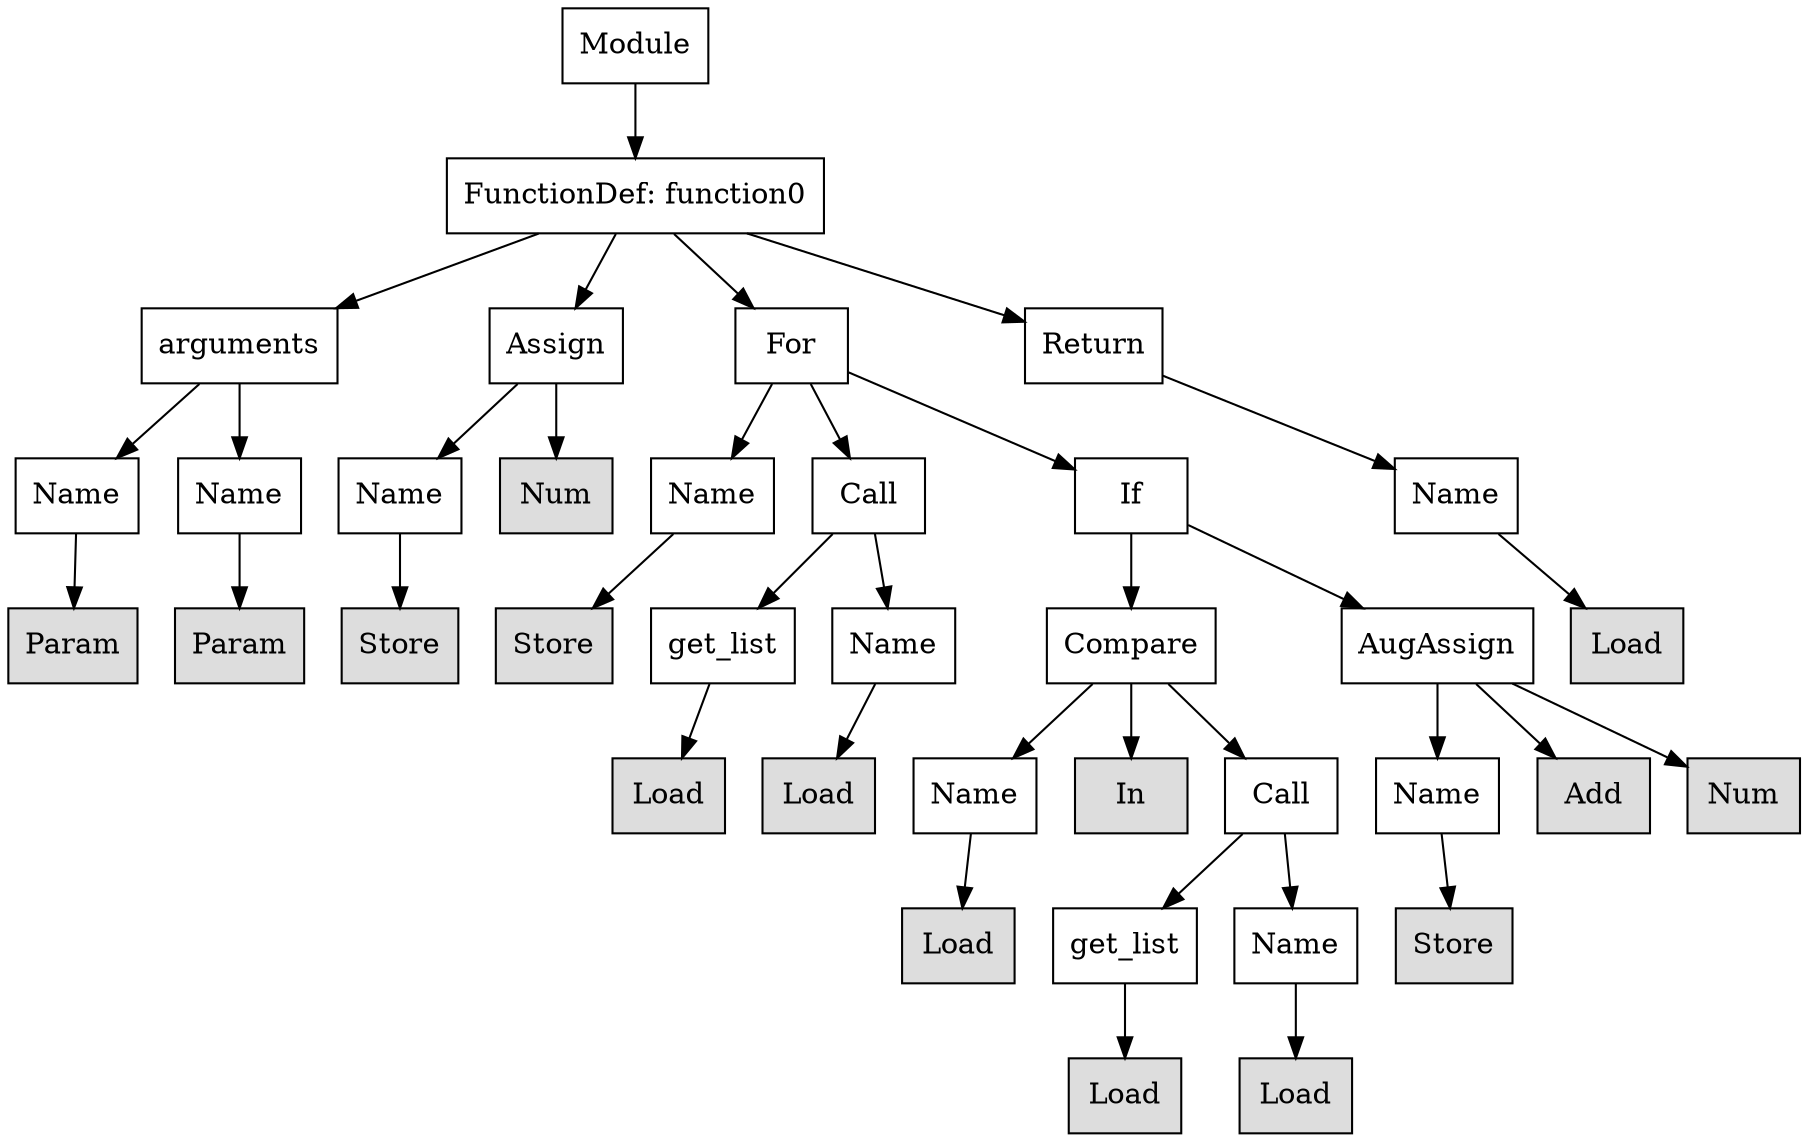 digraph G {
n0 [shape=rect, label="Module"];
n1 [shape=rect, label="FunctionDef: function0"];
n2 [shape=rect, label="arguments"];
n3 [shape=rect, label="Assign"];
n4 [shape=rect, label="For"];
n5 [shape=rect, label="Return"];
n6 [shape=rect, label="Name"];
n7 [shape=rect, label="Name"];
n8 [shape=rect, label="Name"];
n9 [shape=rect, label="Num" style="filled" fillcolor="#dddddd"];
n10 [shape=rect, label="Name"];
n11 [shape=rect, label="Call"];
n12 [shape=rect, label="If"];
n13 [shape=rect, label="Name"];
n14 [shape=rect, label="Param" style="filled" fillcolor="#dddddd"];
n15 [shape=rect, label="Param" style="filled" fillcolor="#dddddd"];
n16 [shape=rect, label="Store" style="filled" fillcolor="#dddddd"];
n17 [shape=rect, label="Store" style="filled" fillcolor="#dddddd"];
n18 [shape=rect, label="get_list"];
n19 [shape=rect, label="Name"];
n20 [shape=rect, label="Compare"];
n21 [shape=rect, label="AugAssign"];
n22 [shape=rect, label="Load" style="filled" fillcolor="#dddddd"];
n23 [shape=rect, label="Load" style="filled" fillcolor="#dddddd"];
n24 [shape=rect, label="Load" style="filled" fillcolor="#dddddd"];
n25 [shape=rect, label="Name"];
n26 [shape=rect, label="In" style="filled" fillcolor="#dddddd"];
n27 [shape=rect, label="Call"];
n28 [shape=rect, label="Name"];
n29 [shape=rect, label="Add" style="filled" fillcolor="#dddddd"];
n30 [shape=rect, label="Num" style="filled" fillcolor="#dddddd"];
n31 [shape=rect, label="Load" style="filled" fillcolor="#dddddd"];
n32 [shape=rect, label="get_list"];
n33 [shape=rect, label="Name"];
n34 [shape=rect, label="Store" style="filled" fillcolor="#dddddd"];
n35 [shape=rect, label="Load" style="filled" fillcolor="#dddddd"];
n36 [shape=rect, label="Load" style="filled" fillcolor="#dddddd"];
n0 -> n1;
n1 -> n2;
n1 -> n3;
n1 -> n4;
n1 -> n5;
n2 -> n6;
n2 -> n7;
n3 -> n8;
n3 -> n9;
n4 -> n10;
n4 -> n11;
n4 -> n12;
n5 -> n13;
n6 -> n14;
n7 -> n15;
n8 -> n16;
n10 -> n17;
n11 -> n18;
n11 -> n19;
n12 -> n20;
n12 -> n21;
n13 -> n22;
n18 -> n23;
n19 -> n24;
n20 -> n25;
n20 -> n26;
n20 -> n27;
n21 -> n28;
n21 -> n29;
n21 -> n30;
n25 -> n31;
n27 -> n32;
n27 -> n33;
n28 -> n34;
n32 -> n35;
n33 -> n36;
}
